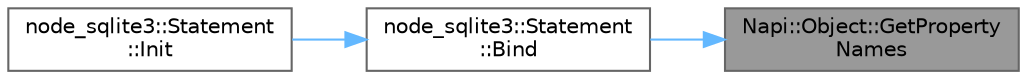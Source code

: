 digraph "Napi::Object::GetPropertyNames"
{
 // LATEX_PDF_SIZE
  bgcolor="transparent";
  edge [fontname=Helvetica,fontsize=10,labelfontname=Helvetica,labelfontsize=10];
  node [fontname=Helvetica,fontsize=10,shape=box,height=0.2,width=0.4];
  rankdir="RL";
  Node1 [id="Node000001",label="Napi::Object::GetProperty\lNames",height=0.2,width=0.4,color="gray40", fillcolor="grey60", style="filled", fontcolor="black",tooltip="Get all property names."];
  Node1 -> Node2 [id="edge1_Node000001_Node000002",dir="back",color="steelblue1",style="solid",tooltip=" "];
  Node2 [id="Node000002",label="node_sqlite3::Statement\l::Bind",height=0.2,width=0.4,color="grey40", fillcolor="white", style="filled",URL="$classnode__sqlite3_1_1_statement.html#a3329249cd95736fe74f2ae1ff6e846ec",tooltip=" "];
  Node2 -> Node3 [id="edge2_Node000002_Node000003",dir="back",color="steelblue1",style="solid",tooltip=" "];
  Node3 [id="Node000003",label="node_sqlite3::Statement\l::Init",height=0.2,width=0.4,color="grey40", fillcolor="white", style="filled",URL="$classnode__sqlite3_1_1_statement.html#a167e7038d13728bab030a8206472b6ec",tooltip=" "];
}
